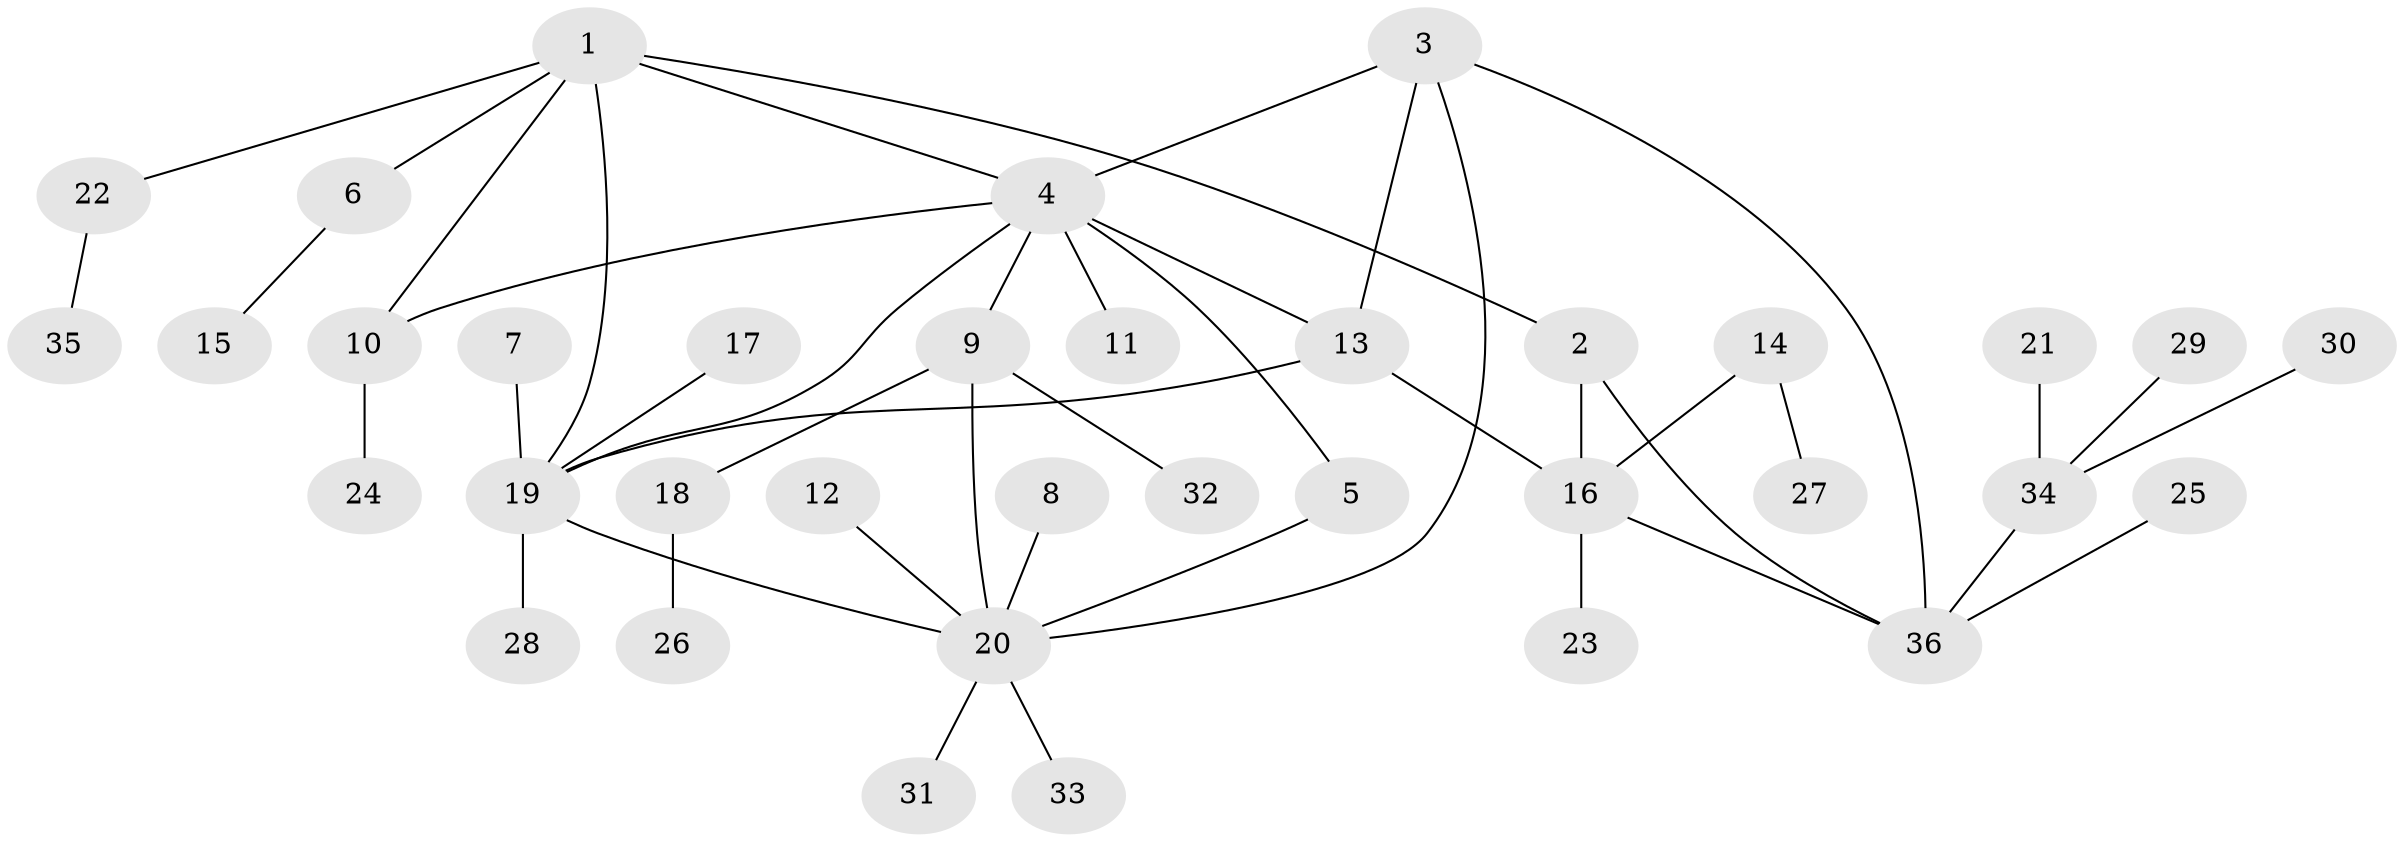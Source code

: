 // original degree distribution, {6: 0.058823529411764705, 3: 0.0784313725490196, 4: 0.0392156862745098, 7: 0.0196078431372549, 9: 0.0392156862745098, 5: 0.0392156862745098, 1: 0.5294117647058824, 2: 0.19607843137254902}
// Generated by graph-tools (version 1.1) at 2025/37/03/04/25 23:37:35]
// undirected, 36 vertices, 45 edges
graph export_dot {
  node [color=gray90,style=filled];
  1;
  2;
  3;
  4;
  5;
  6;
  7;
  8;
  9;
  10;
  11;
  12;
  13;
  14;
  15;
  16;
  17;
  18;
  19;
  20;
  21;
  22;
  23;
  24;
  25;
  26;
  27;
  28;
  29;
  30;
  31;
  32;
  33;
  34;
  35;
  36;
  1 -- 2 [weight=1.0];
  1 -- 4 [weight=1.0];
  1 -- 6 [weight=1.0];
  1 -- 10 [weight=1.0];
  1 -- 19 [weight=1.0];
  1 -- 22 [weight=1.0];
  2 -- 16 [weight=1.0];
  2 -- 36 [weight=1.0];
  3 -- 4 [weight=1.0];
  3 -- 13 [weight=1.0];
  3 -- 20 [weight=1.0];
  3 -- 36 [weight=1.0];
  4 -- 5 [weight=1.0];
  4 -- 9 [weight=1.0];
  4 -- 10 [weight=1.0];
  4 -- 11 [weight=1.0];
  4 -- 13 [weight=1.0];
  4 -- 19 [weight=1.0];
  5 -- 20 [weight=1.0];
  6 -- 15 [weight=1.0];
  7 -- 19 [weight=1.0];
  8 -- 20 [weight=1.0];
  9 -- 18 [weight=1.0];
  9 -- 20 [weight=1.0];
  9 -- 32 [weight=1.0];
  10 -- 24 [weight=1.0];
  12 -- 20 [weight=1.0];
  13 -- 16 [weight=1.0];
  13 -- 19 [weight=1.0];
  14 -- 16 [weight=1.0];
  14 -- 27 [weight=1.0];
  16 -- 23 [weight=1.0];
  16 -- 36 [weight=1.0];
  17 -- 19 [weight=1.0];
  18 -- 26 [weight=1.0];
  19 -- 20 [weight=1.0];
  19 -- 28 [weight=1.0];
  20 -- 31 [weight=1.0];
  20 -- 33 [weight=1.0];
  21 -- 34 [weight=1.0];
  22 -- 35 [weight=1.0];
  25 -- 36 [weight=1.0];
  29 -- 34 [weight=1.0];
  30 -- 34 [weight=1.0];
  34 -- 36 [weight=1.0];
}
